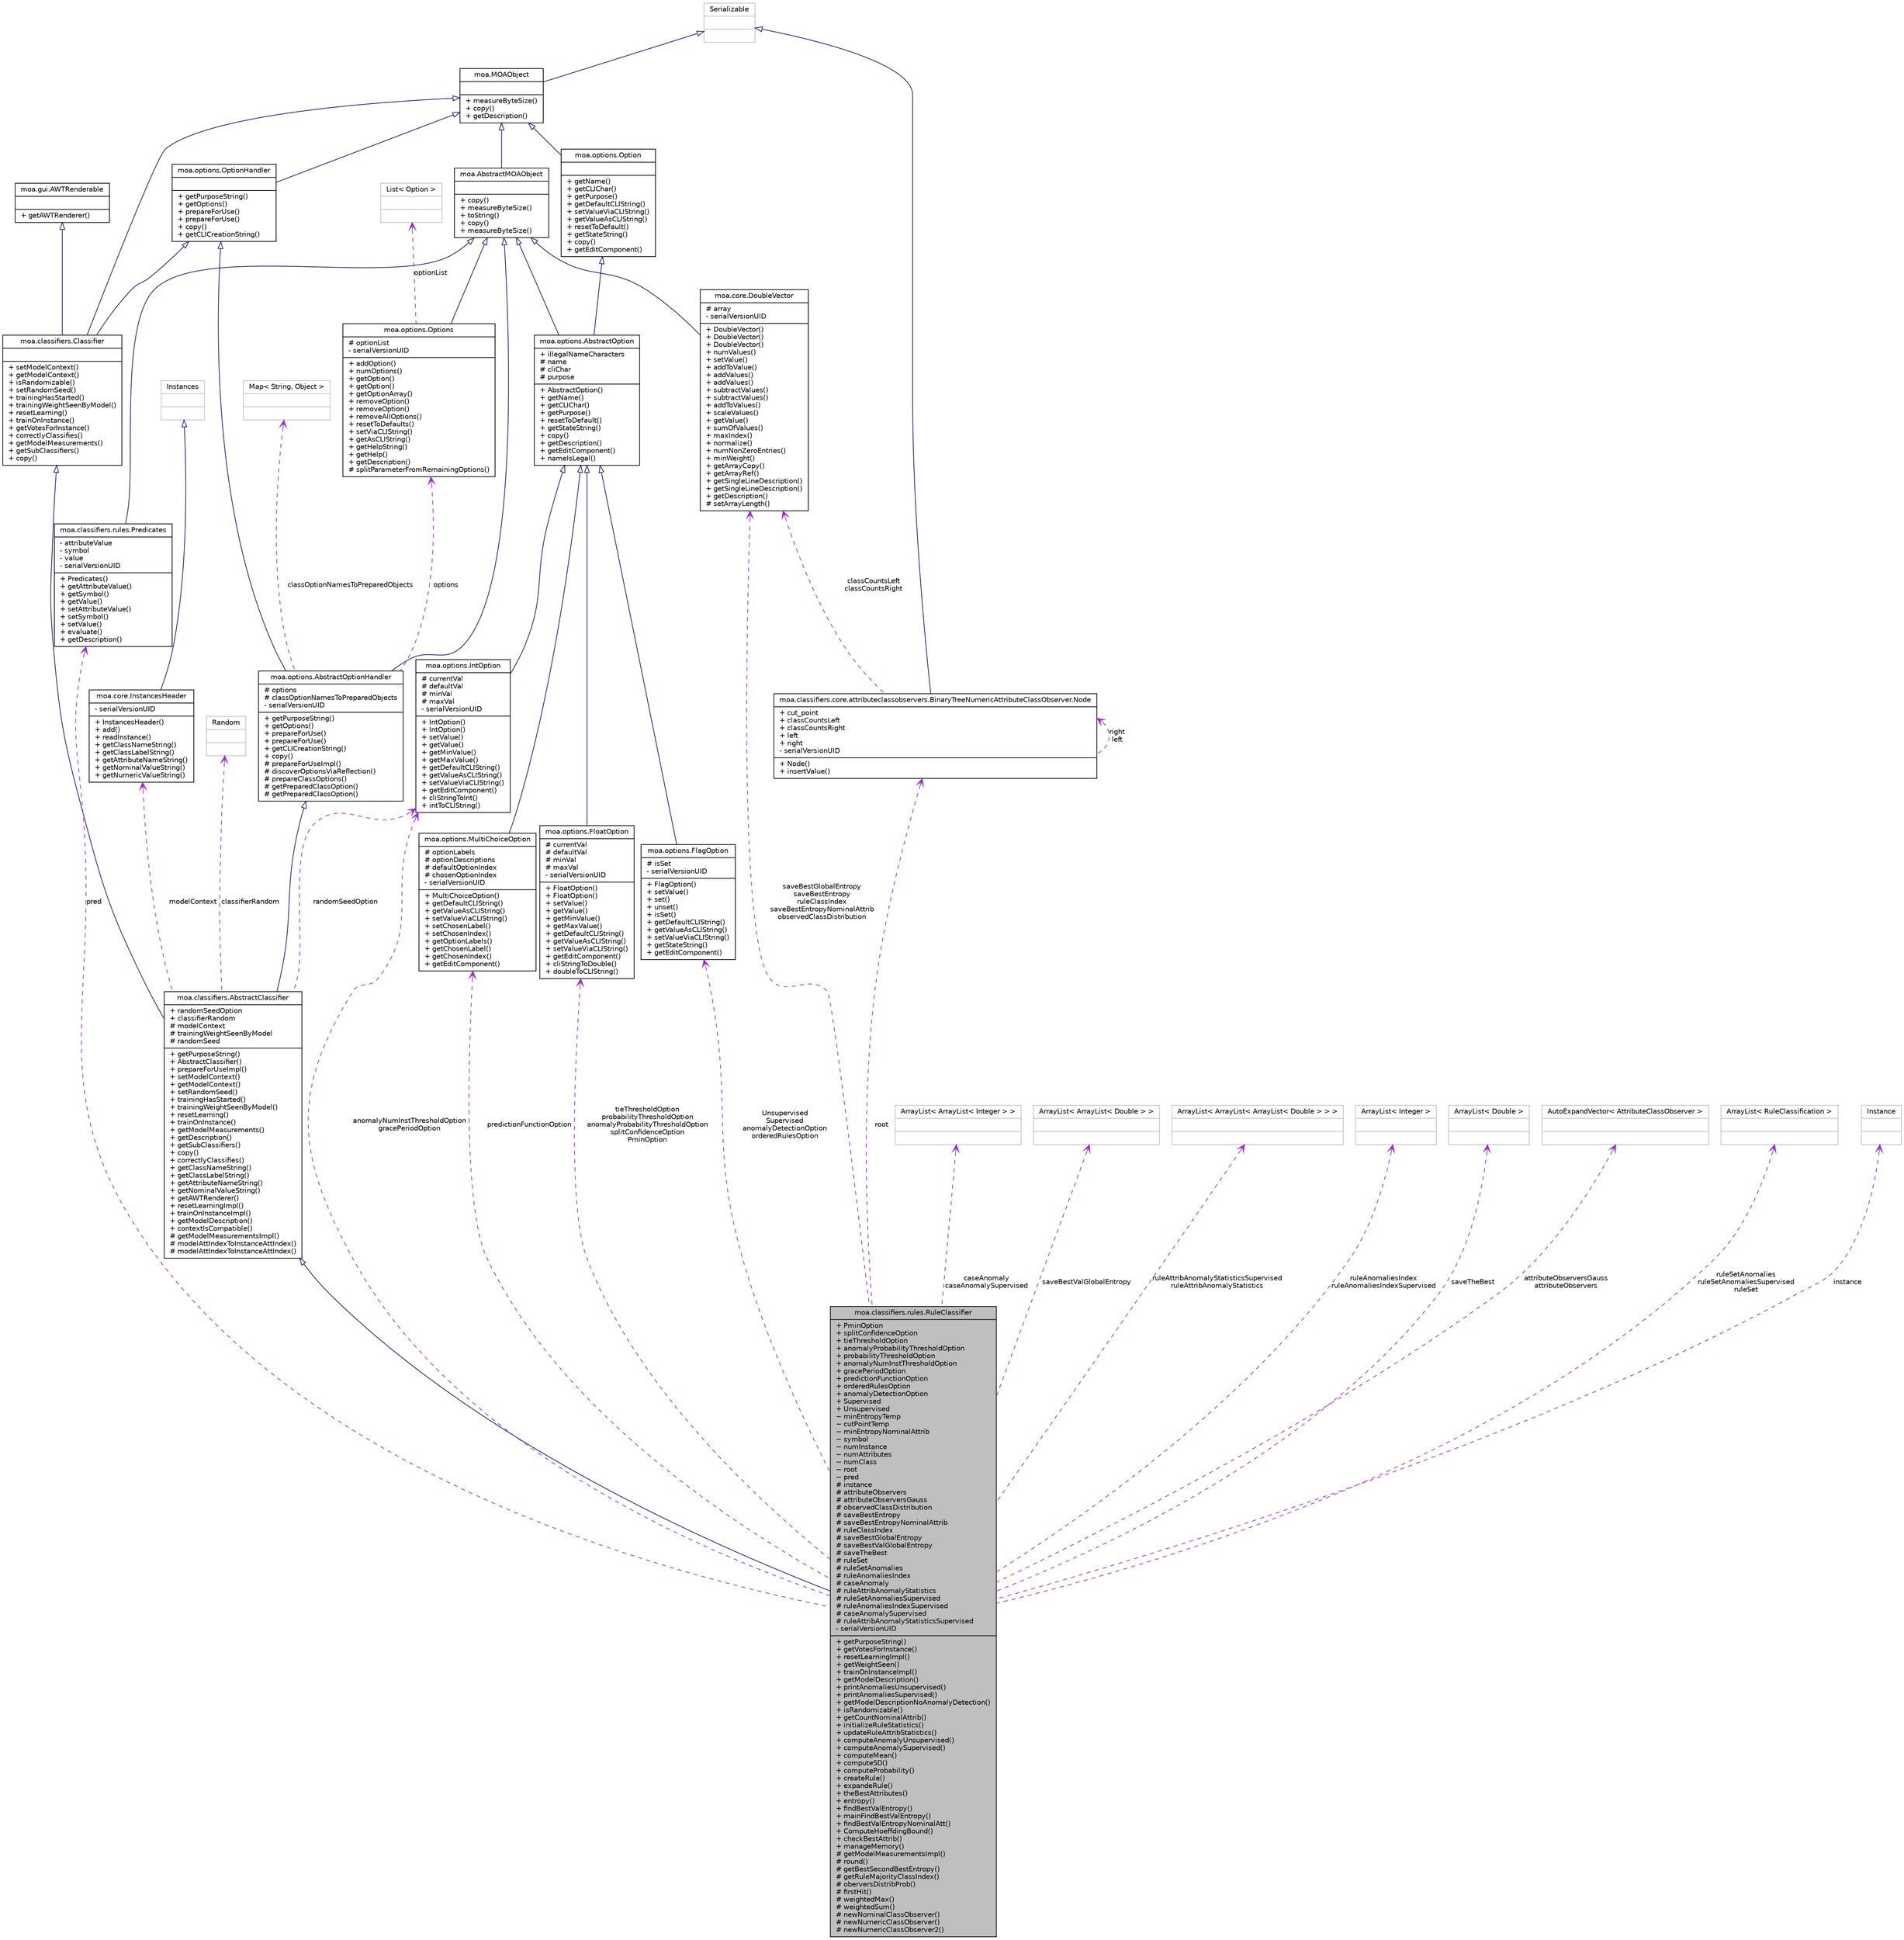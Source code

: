 digraph G
{
  edge [fontname="Helvetica",fontsize="10",labelfontname="Helvetica",labelfontsize="10"];
  node [fontname="Helvetica",fontsize="10",shape=record];
  Node1 [label="{moa.classifiers.rules.RuleClassifier\n|+ PminOption\l+ splitConfidenceOption\l+ tieThresholdOption\l+ anomalyProbabilityThresholdOption\l+ probabilityThresholdOption\l+ anomalyNumInstThresholdOption\l+ gracePeriodOption\l+ predictionFunctionOption\l+ orderedRulesOption\l+ anomalyDetectionOption\l+ Supervised\l+ Unsupervised\l~ minEntropyTemp\l~ cutPointTemp\l~ minEntropyNominalAttrib\l~ symbol\l~ numInstance\l~ numAttributes\l~ numClass\l~ root\l~ pred\l# instance\l# attributeObservers\l# attributeObserversGauss\l# observedClassDistribution\l# saveBestEntropy\l# saveBestEntropyNominalAttrib\l# ruleClassIndex\l# saveBestGlobalEntropy\l# saveBestValGlobalEntropy\l# saveTheBest\l# ruleSet\l# ruleSetAnomalies\l# ruleAnomaliesIndex\l# caseAnomaly\l# ruleAttribAnomalyStatistics\l# ruleSetAnomaliesSupervised\l# ruleAnomaliesIndexSupervised\l# caseAnomalySupervised\l# ruleAttribAnomalyStatisticsSupervised\l- serialVersionUID\l|+ getPurposeString()\l+ getVotesForInstance()\l+ resetLearningImpl()\l+ getWeightSeen()\l+ trainOnInstanceImpl()\l+ getModelDescription()\l+ printAnomaliesUnsupervised()\l+ printAnomaliesSupervised()\l+ getModelDescriptionNoAnomalyDetection()\l+ isRandomizable()\l+ getCountNominalAttrib()\l+ initializeRuleStatistics()\l+ updateRuleAttribStatistics()\l+ computeAnomalyUnsupervised()\l+ computeAnomalySupervised()\l+ computeMean()\l+ computeSD()\l+ computeProbability()\l+ createRule()\l+ expandeRule()\l+ theBestAttributes()\l+ entropy()\l+ findBestValEntropy()\l+ mainFindBestValEntropy()\l+ findBestValEntropyNominalAtt()\l+ ComputeHoeffdingBound()\l+ checkBestAttrib()\l+ manageMemory()\l# getModelMeasurementsImpl()\l# round()\l# getBestSecondBestEntropy()\l# getRuleMajorityClassIndex()\l# oberversDistribProb()\l# firstHit()\l# weightedMax()\l# weightedSum()\l# newNominalClassObserver()\l# newNumericClassObserver()\l# newNumericClassObserver2()\l}",height=0.2,width=0.4,color="black", fillcolor="grey75", style="filled" fontcolor="black"];
  Node2 -> Node1 [dir=back,color="midnightblue",fontsize="10",style="solid",arrowtail="empty",fontname="Helvetica"];
  Node2 [label="{moa.classifiers.AbstractClassifier\n|+ randomSeedOption\l+ classifierRandom\l# modelContext\l# trainingWeightSeenByModel\l# randomSeed\l|+ getPurposeString()\l+ AbstractClassifier()\l+ prepareForUseImpl()\l+ setModelContext()\l+ getModelContext()\l+ setRandomSeed()\l+ trainingHasStarted()\l+ trainingWeightSeenByModel()\l+ resetLearning()\l+ trainOnInstance()\l+ getModelMeasurements()\l+ getDescription()\l+ getSubClassifiers()\l+ copy()\l+ correctlyClassifies()\l+ getClassNameString()\l+ getClassLabelString()\l+ getAttributeNameString()\l+ getNominalValueString()\l+ getAWTRenderer()\l+ resetLearningImpl()\l+ trainOnInstanceImpl()\l+ getModelDescription()\l+ contextIsCompatible()\l# getModelMeasurementsImpl()\l# modelAttIndexToInstanceAttIndex()\l# modelAttIndexToInstanceAttIndex()\l}",height=0.2,width=0.4,color="black", fillcolor="white", style="filled",URL="$classmoa_1_1classifiers_1_1AbstractClassifier.html",tooltip="Abstract Classifier."];
  Node3 -> Node2 [dir=back,color="midnightblue",fontsize="10",style="solid",arrowtail="empty",fontname="Helvetica"];
  Node3 [label="{moa.options.AbstractOptionHandler\n|# options\l# classOptionNamesToPreparedObjects\l- serialVersionUID\l|+ getPurposeString()\l+ getOptions()\l+ prepareForUse()\l+ prepareForUse()\l+ getCLICreationString()\l+ copy()\l# prepareForUseImpl()\l# discoverOptionsViaReflection()\l# prepareClassOptions()\l# getPreparedClassOption()\l# getPreparedClassOption()\l}",height=0.2,width=0.4,color="black", fillcolor="white", style="filled",URL="$classmoa_1_1options_1_1AbstractOptionHandler.html",tooltip="Abstract Option Handler."];
  Node4 -> Node3 [dir=back,color="midnightblue",fontsize="10",style="solid",arrowtail="empty",fontname="Helvetica"];
  Node4 [label="{moa.AbstractMOAObject\n||+ copy()\l+ measureByteSize()\l+ toString()\l+ copy()\l+ measureByteSize()\l}",height=0.2,width=0.4,color="black", fillcolor="white", style="filled",URL="$classmoa_1_1AbstractMOAObject.html",tooltip="Abstract MOA Object."];
  Node5 -> Node4 [dir=back,color="midnightblue",fontsize="10",style="solid",arrowtail="empty",fontname="Helvetica"];
  Node5 [label="{moa.MOAObject\n||+ measureByteSize()\l+ copy()\l+ getDescription()\l}",height=0.2,width=0.4,color="black", fillcolor="white", style="filled",URL="$interfacemoa_1_1MOAObject.html",tooltip="Interface implemented by classes in MOA, so that all are serializable, can produce..."];
  Node6 -> Node5 [dir=back,color="midnightblue",fontsize="10",style="solid",arrowtail="empty",fontname="Helvetica"];
  Node6 [label="{Serializable\n||}",height=0.2,width=0.4,color="grey75", fillcolor="white", style="filled"];
  Node7 -> Node3 [dir=back,color="midnightblue",fontsize="10",style="solid",arrowtail="empty",fontname="Helvetica"];
  Node7 [label="{moa.options.OptionHandler\n||+ getPurposeString()\l+ getOptions()\l+ prepareForUse()\l+ prepareForUse()\l+ copy()\l+ getCLICreationString()\l}",height=0.2,width=0.4,color="black", fillcolor="white", style="filled",URL="$interfacemoa_1_1options_1_1OptionHandler.html",tooltip="Interface representing an object that handles options or parameters."];
  Node5 -> Node7 [dir=back,color="midnightblue",fontsize="10",style="solid",arrowtail="empty",fontname="Helvetica"];
  Node8 -> Node3 [dir=back,color="darkorchid3",fontsize="10",style="dashed",label="classOptionNamesToPreparedObjects",arrowtail="open",fontname="Helvetica"];
  Node8 [label="{Map\< String, Object \>\n||}",height=0.2,width=0.4,color="grey75", fillcolor="white", style="filled"];
  Node9 -> Node3 [dir=back,color="darkorchid3",fontsize="10",style="dashed",label="options",arrowtail="open",fontname="Helvetica"];
  Node9 [label="{moa.options.Options\n|# optionList\l- serialVersionUID\l|+ addOption()\l+ numOptions()\l+ getOption()\l+ getOption()\l+ getOptionArray()\l+ removeOption()\l+ removeOption()\l+ removeAllOptions()\l+ resetToDefaults()\l+ setViaCLIString()\l+ getAsCLIString()\l+ getHelpString()\l+ getHelp()\l+ getDescription()\l# splitParameterFromRemainingOptions()\l}",height=0.2,width=0.4,color="black", fillcolor="white", style="filled",URL="$classmoa_1_1options_1_1Options.html",tooltip="File option."];
  Node4 -> Node9 [dir=back,color="midnightblue",fontsize="10",style="solid",arrowtail="empty",fontname="Helvetica"];
  Node10 -> Node9 [dir=back,color="darkorchid3",fontsize="10",style="dashed",label="optionList",arrowtail="open",fontname="Helvetica"];
  Node10 [label="{List\< Option \>\n||}",height=0.2,width=0.4,color="grey75", fillcolor="white", style="filled"];
  Node11 -> Node2 [dir=back,color="midnightblue",fontsize="10",style="solid",arrowtail="empty",fontname="Helvetica"];
  Node11 [label="{moa.classifiers.Classifier\n||+ setModelContext()\l+ getModelContext()\l+ isRandomizable()\l+ setRandomSeed()\l+ trainingHasStarted()\l+ trainingWeightSeenByModel()\l+ resetLearning()\l+ trainOnInstance()\l+ getVotesForInstance()\l+ correctlyClassifies()\l+ getModelMeasurements()\l+ getSubClassifiers()\l+ copy()\l}",height=0.2,width=0.4,color="black", fillcolor="white", style="filled",URL="$interfacemoa_1_1classifiers_1_1Classifier.html",tooltip="Classifier interface for incremental classification models."];
  Node5 -> Node11 [dir=back,color="midnightblue",fontsize="10",style="solid",arrowtail="empty",fontname="Helvetica"];
  Node7 -> Node11 [dir=back,color="midnightblue",fontsize="10",style="solid",arrowtail="empty",fontname="Helvetica"];
  Node12 -> Node11 [dir=back,color="midnightblue",fontsize="10",style="solid",arrowtail="empty",fontname="Helvetica"];
  Node12 [label="{moa.gui.AWTRenderable\n||+ getAWTRenderer()\l}",height=0.2,width=0.4,color="black", fillcolor="white", style="filled",URL="$interfacemoa_1_1gui_1_1AWTRenderable.html",tooltip="Interface representing a component that is renderable."];
  Node13 -> Node2 [dir=back,color="darkorchid3",fontsize="10",style="dashed",label="randomSeedOption",arrowtail="open",fontname="Helvetica"];
  Node13 [label="{moa.options.IntOption\n|# currentVal\l# defaultVal\l# minVal\l# maxVal\l- serialVersionUID\l|+ IntOption()\l+ IntOption()\l+ setValue()\l+ getValue()\l+ getMinValue()\l+ getMaxValue()\l+ getDefaultCLIString()\l+ getValueAsCLIString()\l+ setValueViaCLIString()\l+ getEditComponent()\l+ cliStringToInt()\l+ intToCLIString()\l}",height=0.2,width=0.4,color="black", fillcolor="white", style="filled",URL="$classmoa_1_1options_1_1IntOption.html",tooltip="Int option."];
  Node14 -> Node13 [dir=back,color="midnightblue",fontsize="10",style="solid",arrowtail="empty",fontname="Helvetica"];
  Node14 [label="{moa.options.AbstractOption\n|+ illegalNameCharacters\l# name\l# cliChar\l# purpose\l|+ AbstractOption()\l+ getName()\l+ getCLIChar()\l+ getPurpose()\l+ resetToDefault()\l+ getStateString()\l+ copy()\l+ getDescription()\l+ getEditComponent()\l+ nameIsLegal()\l}",height=0.2,width=0.4,color="black", fillcolor="white", style="filled",URL="$classmoa_1_1options_1_1AbstractOption.html",tooltip="Abstract option."];
  Node4 -> Node14 [dir=back,color="midnightblue",fontsize="10",style="solid",arrowtail="empty",fontname="Helvetica"];
  Node15 -> Node14 [dir=back,color="midnightblue",fontsize="10",style="solid",arrowtail="empty",fontname="Helvetica"];
  Node15 [label="{moa.options.Option\n||+ getName()\l+ getCLIChar()\l+ getPurpose()\l+ getDefaultCLIString()\l+ setValueViaCLIString()\l+ getValueAsCLIString()\l+ resetToDefault()\l+ getStateString()\l+ copy()\l+ getEditComponent()\l}",height=0.2,width=0.4,color="black", fillcolor="white", style="filled",URL="$interfacemoa_1_1options_1_1Option.html",tooltip="Interface representing an option or parameter."];
  Node5 -> Node15 [dir=back,color="midnightblue",fontsize="10",style="solid",arrowtail="empty",fontname="Helvetica"];
  Node16 -> Node2 [dir=back,color="darkorchid3",fontsize="10",style="dashed",label="modelContext",arrowtail="open",fontname="Helvetica"];
  Node16 [label="{moa.core.InstancesHeader\n|- serialVersionUID\l|+ InstancesHeader()\l+ add()\l+ readInstance()\l+ getClassNameString()\l+ getClassLabelString()\l+ getAttributeNameString()\l+ getNominalValueString()\l+ getNumericValueString()\l}",height=0.2,width=0.4,color="black", fillcolor="white", style="filled",URL="$classmoa_1_1core_1_1InstancesHeader.html",tooltip="Class for storing the header or context of a data stream."];
  Node17 -> Node16 [dir=back,color="midnightblue",fontsize="10",style="solid",arrowtail="empty",fontname="Helvetica"];
  Node17 [label="{Instances\n||}",height=0.2,width=0.4,color="grey75", fillcolor="white", style="filled"];
  Node18 -> Node2 [dir=back,color="darkorchid3",fontsize="10",style="dashed",label="classifierRandom",arrowtail="open",fontname="Helvetica"];
  Node18 [label="{Random\n||}",height=0.2,width=0.4,color="grey75", fillcolor="white", style="filled"];
  Node19 -> Node1 [dir=back,color="darkorchid3",fontsize="10",style="dashed",label="pred",arrowtail="open",fontname="Helvetica"];
  Node19 [label="{moa.classifiers.rules.Predicates\n|- attributeValue\l- symbol\l- value\l- serialVersionUID\l|+ Predicates()\l+ getAttributeValue()\l+ getSymbol()\l+ getValue()\l+ setAttributeValue()\l+ setSymbol()\l+ setValue()\l+ evaluate()\l+ getDescription()\l}",height=0.2,width=0.4,color="black", fillcolor="white", style="filled",URL="$classmoa_1_1classifiers_1_1rules_1_1Predicates.html"];
  Node4 -> Node19 [dir=back,color="midnightblue",fontsize="10",style="solid",arrowtail="empty",fontname="Helvetica"];
  Node20 -> Node1 [dir=back,color="darkorchid3",fontsize="10",style="dashed",label="tieThresholdOption\nprobabilityThresholdOption\nanomalyProbabilityThresholdOption\nsplitConfidenceOption\nPminOption",arrowtail="open",fontname="Helvetica"];
  Node20 [label="{moa.options.FloatOption\n|# currentVal\l# defaultVal\l# minVal\l# maxVal\l- serialVersionUID\l|+ FloatOption()\l+ FloatOption()\l+ setValue()\l+ getValue()\l+ getMinValue()\l+ getMaxValue()\l+ getDefaultCLIString()\l+ getValueAsCLIString()\l+ setValueViaCLIString()\l+ getEditComponent()\l+ cliStringToDouble()\l+ doubleToCLIString()\l}",height=0.2,width=0.4,color="black", fillcolor="white", style="filled",URL="$classmoa_1_1options_1_1FloatOption.html",tooltip="Float option."];
  Node14 -> Node20 [dir=back,color="midnightblue",fontsize="10",style="solid",arrowtail="empty",fontname="Helvetica"];
  Node21 -> Node1 [dir=back,color="darkorchid3",fontsize="10",style="dashed",label="root",arrowtail="open",fontname="Helvetica"];
  Node21 [label="{moa.classifiers.core.attributeclassobservers.BinaryTreeNumericAttributeClassObserver.Node\n|+ cut_point\l+ classCountsLeft\l+ classCountsRight\l+ left\l+ right\l- serialVersionUID\l|+ Node()\l+ insertValue()\l}",height=0.2,width=0.4,color="black", fillcolor="white", style="filled",URL="$classmoa_1_1classifiers_1_1core_1_1attributeclassobservers_1_1BinaryTreeNumericAttributeClassObserver_1_1Node.html"];
  Node6 -> Node21 [dir=back,color="midnightblue",fontsize="10",style="solid",arrowtail="empty",fontname="Helvetica"];
  Node21 -> Node21 [dir=back,color="darkorchid3",fontsize="10",style="dashed",label="right\nleft",arrowtail="open",fontname="Helvetica"];
  Node22 -> Node21 [dir=back,color="darkorchid3",fontsize="10",style="dashed",label="classCountsLeft\nclassCountsRight",arrowtail="open",fontname="Helvetica"];
  Node22 [label="{moa.core.DoubleVector\n|# array\l- serialVersionUID\l|+ DoubleVector()\l+ DoubleVector()\l+ DoubleVector()\l+ numValues()\l+ setValue()\l+ addToValue()\l+ addValues()\l+ addValues()\l+ subtractValues()\l+ subtractValues()\l+ addToValues()\l+ scaleValues()\l+ getValue()\l+ sumOfValues()\l+ maxIndex()\l+ normalize()\l+ numNonZeroEntries()\l+ minWeight()\l+ getArrayCopy()\l+ getArrayRef()\l+ getSingleLineDescription()\l+ getSingleLineDescription()\l+ getDescription()\l# setArrayLength()\l}",height=0.2,width=0.4,color="black", fillcolor="white", style="filled",URL="$classmoa_1_1core_1_1DoubleVector.html",tooltip="Vector of double numbers with some utilities."];
  Node4 -> Node22 [dir=back,color="midnightblue",fontsize="10",style="solid",arrowtail="empty",fontname="Helvetica"];
  Node23 -> Node1 [dir=back,color="darkorchid3",fontsize="10",style="dashed",label="caseAnomaly\ncaseAnomalySupervised",arrowtail="open",fontname="Helvetica"];
  Node23 [label="{ArrayList\< ArrayList\< Integer \> \>\n||}",height=0.2,width=0.4,color="grey75", fillcolor="white", style="filled"];
  Node24 -> Node1 [dir=back,color="darkorchid3",fontsize="10",style="dashed",label="saveBestValGlobalEntropy",arrowtail="open",fontname="Helvetica"];
  Node24 [label="{ArrayList\< ArrayList\< Double \> \>\n||}",height=0.2,width=0.4,color="grey75", fillcolor="white", style="filled"];
  Node25 -> Node1 [dir=back,color="darkorchid3",fontsize="10",style="dashed",label="ruleAttribAnomalyStatisticsSupervised\nruleAttribAnomalyStatistics",arrowtail="open",fontname="Helvetica"];
  Node25 [label="{ArrayList\< ArrayList\< ArrayList\< Double \> \> \>\n||}",height=0.2,width=0.4,color="grey75", fillcolor="white", style="filled"];
  Node26 -> Node1 [dir=back,color="darkorchid3",fontsize="10",style="dashed",label="ruleAnomaliesIndex\nruleAnomaliesIndexSupervised",arrowtail="open",fontname="Helvetica"];
  Node26 [label="{ArrayList\< Integer \>\n||}",height=0.2,width=0.4,color="grey75", fillcolor="white", style="filled"];
  Node13 -> Node1 [dir=back,color="darkorchid3",fontsize="10",style="dashed",label="anomalyNumInstThresholdOption\ngracePeriodOption",arrowtail="open",fontname="Helvetica"];
  Node27 -> Node1 [dir=back,color="darkorchid3",fontsize="10",style="dashed",label="saveTheBest",arrowtail="open",fontname="Helvetica"];
  Node27 [label="{ArrayList\< Double \>\n||}",height=0.2,width=0.4,color="grey75", fillcolor="white", style="filled"];
  Node22 -> Node1 [dir=back,color="darkorchid3",fontsize="10",style="dashed",label="saveBestGlobalEntropy\nsaveBestEntropy\nruleClassIndex\nsaveBestEntropyNominalAttrib\nobservedClassDistribution",arrowtail="open",fontname="Helvetica"];
  Node28 -> Node1 [dir=back,color="darkorchid3",fontsize="10",style="dashed",label="attributeObserversGauss\nattributeObservers",arrowtail="open",fontname="Helvetica"];
  Node28 [label="{AutoExpandVector\< AttributeClassObserver \>\n||}",height=0.2,width=0.4,color="grey75", fillcolor="white", style="filled"];
  Node29 -> Node1 [dir=back,color="darkorchid3",fontsize="10",style="dashed",label="Unsupervised\nSupervised\nanomalyDetectionOption\norderedRulesOption",arrowtail="open",fontname="Helvetica"];
  Node29 [label="{moa.options.FlagOption\n|# isSet\l- serialVersionUID\l|+ FlagOption()\l+ setValue()\l+ set()\l+ unset()\l+ isSet()\l+ getDefaultCLIString()\l+ getValueAsCLIString()\l+ setValueViaCLIString()\l+ getStateString()\l+ getEditComponent()\l}",height=0.2,width=0.4,color="black", fillcolor="white", style="filled",URL="$classmoa_1_1options_1_1FlagOption.html",tooltip="Flag option."];
  Node14 -> Node29 [dir=back,color="midnightblue",fontsize="10",style="solid",arrowtail="empty",fontname="Helvetica"];
  Node30 -> Node1 [dir=back,color="darkorchid3",fontsize="10",style="dashed",label="ruleSetAnomalies\nruleSetAnomaliesSupervised\nruleSet",arrowtail="open",fontname="Helvetica"];
  Node30 [label="{ArrayList\< RuleClassification \>\n||}",height=0.2,width=0.4,color="grey75", fillcolor="white", style="filled"];
  Node31 -> Node1 [dir=back,color="darkorchid3",fontsize="10",style="dashed",label="predictionFunctionOption",arrowtail="open",fontname="Helvetica"];
  Node31 [label="{moa.options.MultiChoiceOption\n|# optionLabels\l# optionDescriptions\l# defaultOptionIndex\l# chosenOptionIndex\l- serialVersionUID\l|+ MultiChoiceOption()\l+ getDefaultCLIString()\l+ getValueAsCLIString()\l+ setValueViaCLIString()\l+ setChosenLabel()\l+ setChosenIndex()\l+ getOptionLabels()\l+ getChosenLabel()\l+ getChosenIndex()\l+ getEditComponent()\l}",height=0.2,width=0.4,color="black", fillcolor="white", style="filled",URL="$classmoa_1_1options_1_1MultiChoiceOption.html",tooltip="Multi choice option."];
  Node14 -> Node31 [dir=back,color="midnightblue",fontsize="10",style="solid",arrowtail="empty",fontname="Helvetica"];
  Node32 -> Node1 [dir=back,color="darkorchid3",fontsize="10",style="dashed",label="instance",arrowtail="open",fontname="Helvetica"];
  Node32 [label="{Instance\n||}",height=0.2,width=0.4,color="grey75", fillcolor="white", style="filled"];
}
